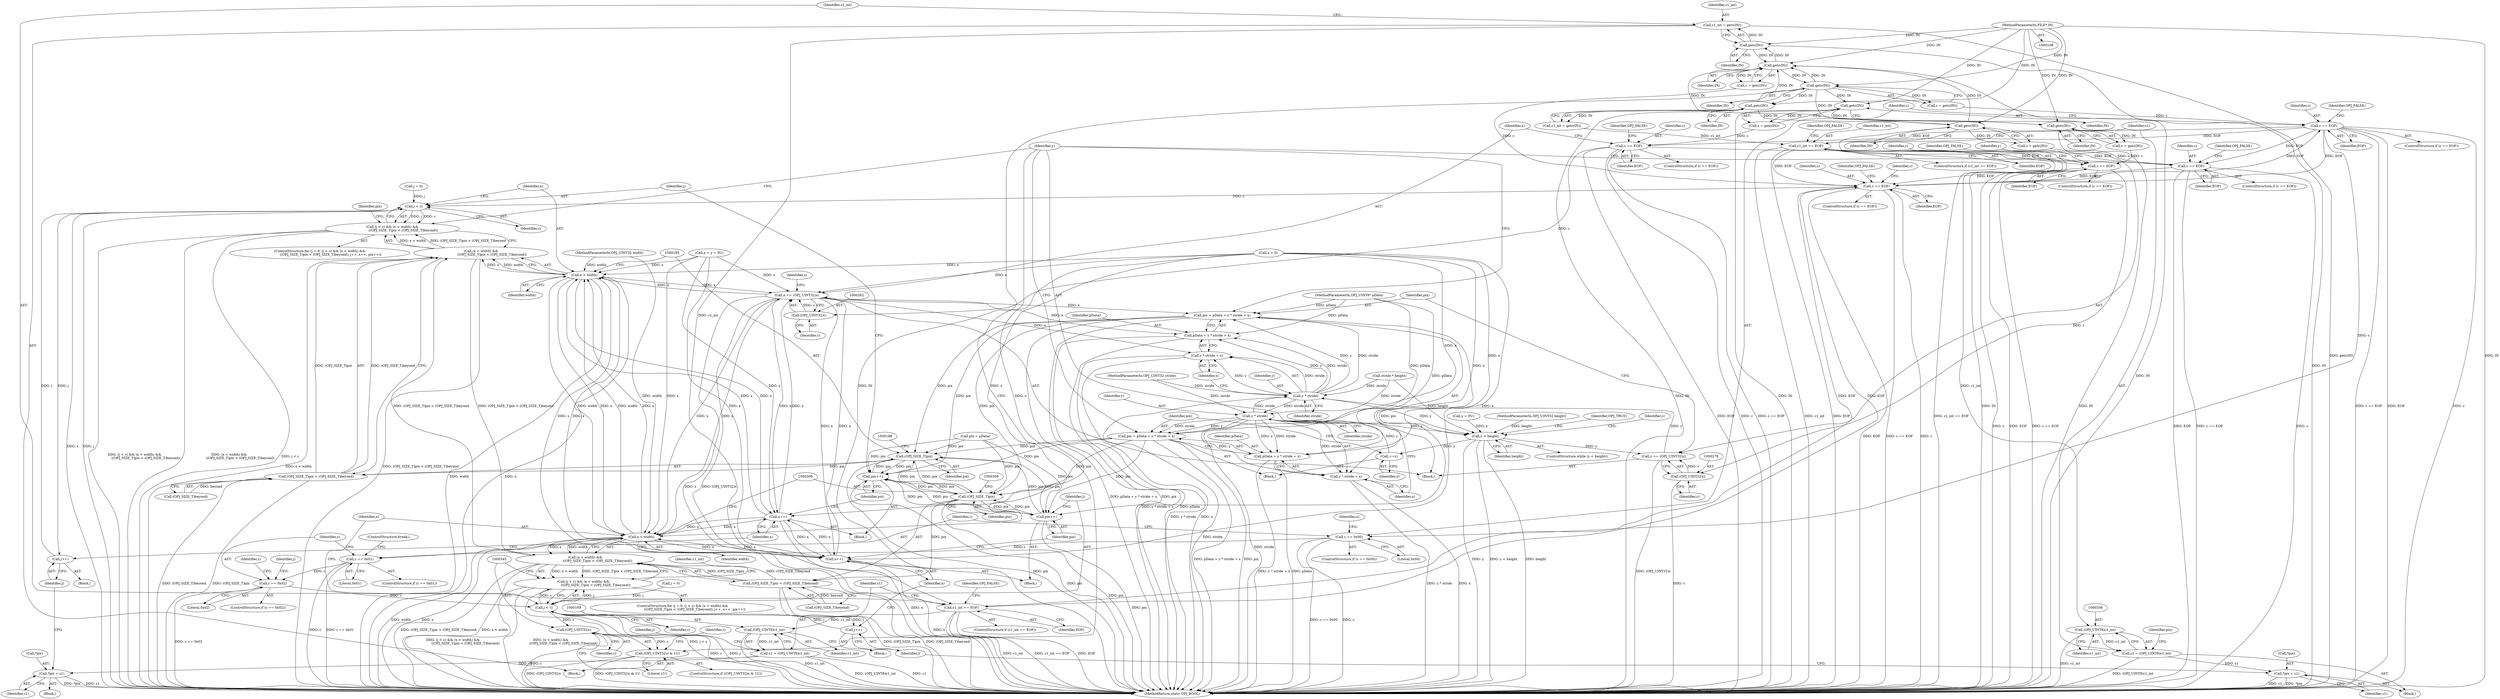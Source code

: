 digraph "0_openjpeg_8ee335227bbcaf1614124046aa25e53d67b11ec3@API" {
"1000155" [label="(Call,c1_int = getc(IN))"];
"1000157" [label="(Call,getc(IN))"];
"1000140" [label="(Call,getc(IN))"];
"1000207" [label="(Call,getc(IN))"];
"1000107" [label="(MethodParameterIn,FILE* IN)"];
"1000324" [label="(Call,getc(IN))"];
"1000351" [label="(Call,getc(IN))"];
"1000266" [label="(Call,getc(IN))"];
"1000250" [label="(Call,getc(IN))"];
"1000160" [label="(Call,c1_int == EOF)"];
"1000143" [label="(Call,c == EOF)"];
"1000176" [label="(Call,j < c)"];
"1000175" [label="(Call,(j < c) && (x < width) &&\n                     ((OPJ_SIZE_T)pix < (OPJ_SIZE_T)beyond))"];
"1000191" [label="(Call,j++)"];
"1000210" [label="(Call,c == EOF)"];
"1000217" [label="(Call,c == 0x00)"];
"1000237" [label="(Call,c == 0x01)"];
"1000244" [label="(Call,c == 0x02)"];
"1000297" [label="(Call,j < c)"];
"1000296" [label="(Call,(j < c) && (x < width) &&\n                        ((OPJ_SIZE_T)pix < (OPJ_SIZE_T)beyond))"];
"1000312" [label="(Call,j++)"];
"1000344" [label="(Call,(OPJ_UINT32)c)"];
"1000343" [label="(Call,(OPJ_UINT32)c & 1U)"];
"1000253" [label="(Call,c == EOF)"];
"1000261" [label="(Call,(OPJ_UINT32)c)"];
"1000259" [label="(Call,x += (OPJ_UINT32)c)"];
"1000180" [label="(Call,x < width)"];
"1000179" [label="(Call,(x < width) &&\n                     ((OPJ_SIZE_T)pix < (OPJ_SIZE_T)beyond))"];
"1000300" [label="(Call,(x < width) &&\n                        ((OPJ_SIZE_T)pix < (OPJ_SIZE_T)beyond))"];
"1000194" [label="(Call,x++)"];
"1000301" [label="(Call,x < width)"];
"1000315" [label="(Call,x++)"];
"1000280" [label="(Call,pix = pData + y * stride + x)"];
"1000184" [label="(Call,(OPJ_SIZE_T)pix)"];
"1000183" [label="(Call,(OPJ_SIZE_T)pix < (OPJ_SIZE_T)beyond)"];
"1000196" [label="(Call,pix++)"];
"1000305" [label="(Call,(OPJ_SIZE_T)pix)"];
"1000304" [label="(Call,(OPJ_SIZE_T)pix < (OPJ_SIZE_T)beyond)"];
"1000317" [label="(Call,pix++)"];
"1000282" [label="(Call,pData + y * stride + x)"];
"1000284" [label="(Call,y * stride + x)"];
"1000269" [label="(Call,c == EOF)"];
"1000277" [label="(Call,(OPJ_UINT32)c)"];
"1000275" [label="(Call,y += (OPJ_UINT32)c)"];
"1000285" [label="(Call,y * stride)"];
"1000133" [label="(Call,y < height)"];
"1000224" [label="(Call,++y)"];
"1000231" [label="(Call,y * stride)"];
"1000226" [label="(Call,pix = pData + y * stride + x)"];
"1000228" [label="(Call,pData + y * stride + x)"];
"1000230" [label="(Call,y * stride + x)"];
"1000327" [label="(Call,c1_int == EOF)"];
"1000335" [label="(Call,(OPJ_UINT8)c1_int)"];
"1000333" [label="(Call,c1 = (OPJ_UINT8)c1_int)"];
"1000338" [label="(Call,*pix = c1)"];
"1000354" [label="(Call,c == EOF)"];
"1000168" [label="(Call,(OPJ_UINT8)c1_int)"];
"1000166" [label="(Call,c1 = (OPJ_UINT8)c1_int)"];
"1000199" [label="(Call,*pix = c1)"];
"1000157" [label="(Call,getc(IN))"];
"1000325" [label="(Identifier,IN)"];
"1000298" [label="(Identifier,j)"];
"1000362" [label="(MethodReturn,static OPJ_BOOL)"];
"1000221" [label="(Call,x = 0)"];
"1000148" [label="(Identifier,OPJ_FALSE)"];
"1000179" [label="(Call,(x < width) &&\n                     ((OPJ_SIZE_T)pix < (OPJ_SIZE_T)beyond))"];
"1000227" [label="(Identifier,pix)"];
"1000239" [label="(Literal,0x01)"];
"1000303" [label="(Identifier,width)"];
"1000317" [label="(Call,pix++)"];
"1000133" [label="(Call,y < height)"];
"1000193" [label="(Block,)"];
"1000165" [label="(Identifier,OPJ_FALSE)"];
"1000340" [label="(Identifier,pix)"];
"1000230" [label="(Call,y * stride + x)"];
"1000322" [label="(Call,c1_int = getc(IN))"];
"1000275" [label="(Call,y += (OPJ_UINT32)c)"];
"1000209" [label="(ControlStructure,if (c == EOF))"];
"1000124" [label="(Call,pix = pData)"];
"1000247" [label="(Block,)"];
"1000341" [label="(Identifier,c1)"];
"1000339" [label="(Call,*pix)"];
"1000343" [label="(Call,(OPJ_UINT32)c & 1U)"];
"1000194" [label="(Call,x++)"];
"1000208" [label="(Identifier,IN)"];
"1000150" [label="(Identifier,c)"];
"1000277" [label="(Call,(OPJ_UINT32)c)"];
"1000173" [label="(Identifier,j)"];
"1000108" [label="(MethodParameterIn,OPJ_UINT8* pData)"];
"1000182" [label="(Identifier,width)"];
"1000139" [label="(Identifier,c)"];
"1000255" [label="(Identifier,EOF)"];
"1000190" [label="(Block,)"];
"1000218" [label="(Identifier,c)"];
"1000129" [label="(Call,y = 0U)"];
"1000162" [label="(Identifier,EOF)"];
"1000138" [label="(Call,c = getc(IN))"];
"1000294" [label="(Identifier,j)"];
"1000284" [label="(Call,y * stride + x)"];
"1000232" [label="(Identifier,y)"];
"1000160" [label="(Call,c1_int == EOF)"];
"1000263" [label="(Identifier,c)"];
"1000167" [label="(Identifier,c1)"];
"1000217" [label="(Call,c == 0x00)"];
"1000346" [label="(Identifier,c)"];
"1000338" [label="(Call,*pix = c1)"];
"1000260" [label="(Identifier,x)"];
"1000315" [label="(Call,x++)"];
"1000285" [label="(Call,y * stride)"];
"1000245" [label="(Identifier,c)"];
"1000161" [label="(Identifier,c1_int)"];
"1000215" [label="(Identifier,OPJ_FALSE)"];
"1000127" [label="(Call,x = y = 0U)"];
"1000196" [label="(Call,pix++)"];
"1000181" [label="(Identifier,x)"];
"1000111" [label="(MethodParameterIn,OPJ_UINT32 height)"];
"1000212" [label="(Identifier,EOF)"];
"1000191" [label="(Call,j++)"];
"1000296" [label="(Call,(j < c) && (x < width) &&\n                        ((OPJ_SIZE_T)pix < (OPJ_SIZE_T)beyond))"];
"1000261" [label="(Call,(OPJ_UINT32)c)"];
"1000281" [label="(Identifier,pix)"];
"1000307" [label="(Identifier,pix)"];
"1000225" [label="(Identifier,y)"];
"1000195" [label="(Identifier,x)"];
"1000318" [label="(Identifier,pix)"];
"1000282" [label="(Call,pData + y * stride + x)"];
"1000237" [label="(Call,c == 0x01)"];
"1000156" [label="(Identifier,c1_int)"];
"1000354" [label="(Call,c == EOF)"];
"1000359" [label="(Identifier,OPJ_FALSE)"];
"1000334" [label="(Identifier,c1)"];
"1000170" [label="(Identifier,c1_int)"];
"1000192" [label="(Identifier,j)"];
"1000251" [label="(Identifier,IN)"];
"1000205" [label="(Call,c = getc(IN))"];
"1000140" [label="(Call,getc(IN))"];
"1000264" [label="(Call,c = getc(IN))"];
"1000158" [label="(Identifier,IN)"];
"1000236" [label="(ControlStructure,if (c == 0x01))"];
"1000141" [label="(Identifier,IN)"];
"1000349" [label="(Call,c = getc(IN))"];
"1000202" [label="(Identifier,c1)"];
"1000171" [label="(ControlStructure,for (j = 0; (j < c) && (x < width) &&\n                     ((OPJ_SIZE_T)pix < (OPJ_SIZE_T)beyond); j++, x++, pix++))"];
"1000351" [label="(Call,getc(IN))"];
"1000155" [label="(Call,c1_int = getc(IN))"];
"1000249" [label="(Identifier,c)"];
"1000210" [label="(Call,c == EOF)"];
"1000109" [label="(MethodParameterIn,OPJ_UINT32 stride)"];
"1000288" [label="(Identifier,x)"];
"1000258" [label="(Identifier,OPJ_FALSE)"];
"1000180" [label="(Call,x < width)"];
"1000344" [label="(Call,(OPJ_UINT32)c)"];
"1000270" [label="(Identifier,c)"];
"1000201" [label="(Identifier,pix)"];
"1000134" [label="(Identifier,y)"];
"1000347" [label="(Literal,1U)"];
"1000143" [label="(Call,c == EOF)"];
"1000151" [label="(Block,)"];
"1000268" [label="(ControlStructure,if (c == EOF))"];
"1000228" [label="(Call,pData + y * stride + x)"];
"1000219" [label="(Literal,0x00)"];
"1000312" [label="(Call,j++)"];
"1000283" [label="(Identifier,pData)"];
"1000229" [label="(Identifier,pData)"];
"1000332" [label="(Identifier,OPJ_FALSE)"];
"1000316" [label="(Identifier,x)"];
"1000252" [label="(ControlStructure,if (c == EOF))"];
"1000243" [label="(ControlStructure,if (c == 0x02))"];
"1000246" [label="(Literal,0x02)"];
"1000311" [label="(Block,)"];
"1000314" [label="(Block,)"];
"1000326" [label="(ControlStructure,if (c1_int == EOF))"];
"1000248" [label="(Call,c = getc(IN))"];
"1000297" [label="(Call,j < c)"];
"1000142" [label="(ControlStructure,if (c == EOF))"];
"1000305" [label="(Call,(OPJ_SIZE_T)pix)"];
"1000198" [label="(Block,)"];
"1000231" [label="(Call,y * stride)"];
"1000361" [label="(Identifier,OPJ_TRUE)"];
"1000159" [label="(ControlStructure,if (c1_int == EOF))"];
"1000327" [label="(Call,c1_int == EOF)"];
"1000301" [label="(Call,x < width)"];
"1000110" [label="(MethodParameterIn,OPJ_UINT32 width)"];
"1000302" [label="(Identifier,x)"];
"1000259" [label="(Call,x += (OPJ_UINT32)c)"];
"1000238" [label="(Identifier,c)"];
"1000328" [label="(Identifier,c1_int)"];
"1000342" [label="(ControlStructure,if ((OPJ_UINT32)c & 1U))"];
"1000337" [label="(Identifier,c1_int)"];
"1000121" [label="(Call,stride * height)"];
"1000353" [label="(ControlStructure,if (c == EOF))"];
"1000280" [label="(Call,pix = pData + y * stride + x)"];
"1000352" [label="(Identifier,IN)"];
"1000183" [label="(Call,(OPJ_SIZE_T)pix < (OPJ_SIZE_T)beyond)"];
"1000267" [label="(Identifier,IN)"];
"1000299" [label="(Identifier,c)"];
"1000300" [label="(Call,(x < width) &&\n                        ((OPJ_SIZE_T)pix < (OPJ_SIZE_T)beyond))"];
"1000350" [label="(Identifier,c)"];
"1000323" [label="(Identifier,c1_int)"];
"1000211" [label="(Identifier,c)"];
"1000233" [label="(Identifier,stride)"];
"1000241" [label="(ControlStructure,break;)"];
"1000271" [label="(Identifier,EOF)"];
"1000266" [label="(Call,getc(IN))"];
"1000186" [label="(Identifier,pix)"];
"1000292" [label="(ControlStructure,for (j = 0; (j < c) && (x < width) &&\n                        ((OPJ_SIZE_T)pix < (OPJ_SIZE_T)beyond); j++, x++, pix++))"];
"1000286" [label="(Identifier,y)"];
"1000184" [label="(Call,(OPJ_SIZE_T)pix)"];
"1000166" [label="(Call,c1 = (OPJ_UINT8)c1_int)"];
"1000333" [label="(Call,c1 = (OPJ_UINT8)c1_int)"];
"1000329" [label="(Identifier,EOF)"];
"1000172" [label="(Call,j = 0)"];
"1000279" [label="(Identifier,c)"];
"1000224" [label="(Call,++y)"];
"1000226" [label="(Call,pix = pData + y * stride + x)"];
"1000355" [label="(Identifier,c)"];
"1000274" [label="(Identifier,OPJ_FALSE)"];
"1000304" [label="(Call,(OPJ_SIZE_T)pix < (OPJ_SIZE_T)beyond)"];
"1000216" [label="(ControlStructure,if (c == 0x00))"];
"1000107" [label="(MethodParameterIn,FILE* IN)"];
"1000145" [label="(Identifier,EOF)"];
"1000178" [label="(Identifier,c)"];
"1000132" [label="(ControlStructure,while (y < height))"];
"1000199" [label="(Call,*pix = c1)"];
"1000144" [label="(Identifier,c)"];
"1000177" [label="(Identifier,j)"];
"1000356" [label="(Identifier,EOF)"];
"1000234" [label="(Identifier,x)"];
"1000187" [label="(Call,(OPJ_SIZE_T)beyond)"];
"1000276" [label="(Identifier,y)"];
"1000220" [label="(Block,)"];
"1000313" [label="(Identifier,j)"];
"1000287" [label="(Identifier,stride)"];
"1000200" [label="(Call,*pix)"];
"1000207" [label="(Call,getc(IN))"];
"1000293" [label="(Call,j = 0)"];
"1000175" [label="(Call,(j < c) && (x < width) &&\n                     ((OPJ_SIZE_T)pix < (OPJ_SIZE_T)beyond))"];
"1000176" [label="(Call,j < c)"];
"1000244" [label="(Call,c == 0x02)"];
"1000253" [label="(Call,c == EOF)"];
"1000197" [label="(Identifier,pix)"];
"1000222" [label="(Identifier,x)"];
"1000135" [label="(Identifier,height)"];
"1000168" [label="(Call,(OPJ_UINT8)c1_int)"];
"1000250" [label="(Call,getc(IN))"];
"1000269" [label="(Call,c == EOF)"];
"1000319" [label="(Block,)"];
"1000254" [label="(Identifier,c)"];
"1000265" [label="(Identifier,c)"];
"1000324" [label="(Call,getc(IN))"];
"1000308" [label="(Call,(OPJ_SIZE_T)beyond)"];
"1000335" [label="(Call,(OPJ_UINT8)c1_int)"];
"1000155" -> "1000151"  [label="AST: "];
"1000155" -> "1000157"  [label="CFG: "];
"1000156" -> "1000155"  [label="AST: "];
"1000157" -> "1000155"  [label="AST: "];
"1000161" -> "1000155"  [label="CFG: "];
"1000155" -> "1000362"  [label="DDG: getc(IN)"];
"1000157" -> "1000155"  [label="DDG: IN"];
"1000155" -> "1000160"  [label="DDG: c1_int"];
"1000157" -> "1000158"  [label="CFG: "];
"1000158" -> "1000157"  [label="AST: "];
"1000157" -> "1000362"  [label="DDG: IN"];
"1000157" -> "1000140"  [label="DDG: IN"];
"1000140" -> "1000157"  [label="DDG: IN"];
"1000107" -> "1000157"  [label="DDG: IN"];
"1000140" -> "1000138"  [label="AST: "];
"1000140" -> "1000141"  [label="CFG: "];
"1000141" -> "1000140"  [label="AST: "];
"1000138" -> "1000140"  [label="CFG: "];
"1000140" -> "1000362"  [label="DDG: IN"];
"1000140" -> "1000138"  [label="DDG: IN"];
"1000207" -> "1000140"  [label="DDG: IN"];
"1000324" -> "1000140"  [label="DDG: IN"];
"1000351" -> "1000140"  [label="DDG: IN"];
"1000266" -> "1000140"  [label="DDG: IN"];
"1000107" -> "1000140"  [label="DDG: IN"];
"1000140" -> "1000207"  [label="DDG: IN"];
"1000207" -> "1000205"  [label="AST: "];
"1000207" -> "1000208"  [label="CFG: "];
"1000208" -> "1000207"  [label="AST: "];
"1000205" -> "1000207"  [label="CFG: "];
"1000207" -> "1000362"  [label="DDG: IN"];
"1000207" -> "1000205"  [label="DDG: IN"];
"1000107" -> "1000207"  [label="DDG: IN"];
"1000207" -> "1000250"  [label="DDG: IN"];
"1000207" -> "1000324"  [label="DDG: IN"];
"1000207" -> "1000351"  [label="DDG: IN"];
"1000107" -> "1000106"  [label="AST: "];
"1000107" -> "1000362"  [label="DDG: IN"];
"1000107" -> "1000250"  [label="DDG: IN"];
"1000107" -> "1000266"  [label="DDG: IN"];
"1000107" -> "1000324"  [label="DDG: IN"];
"1000107" -> "1000351"  [label="DDG: IN"];
"1000324" -> "1000322"  [label="AST: "];
"1000324" -> "1000325"  [label="CFG: "];
"1000325" -> "1000324"  [label="AST: "];
"1000322" -> "1000324"  [label="CFG: "];
"1000324" -> "1000362"  [label="DDG: IN"];
"1000324" -> "1000322"  [label="DDG: IN"];
"1000324" -> "1000351"  [label="DDG: IN"];
"1000351" -> "1000349"  [label="AST: "];
"1000351" -> "1000352"  [label="CFG: "];
"1000352" -> "1000351"  [label="AST: "];
"1000349" -> "1000351"  [label="CFG: "];
"1000351" -> "1000362"  [label="DDG: IN"];
"1000351" -> "1000349"  [label="DDG: IN"];
"1000266" -> "1000264"  [label="AST: "];
"1000266" -> "1000267"  [label="CFG: "];
"1000267" -> "1000266"  [label="AST: "];
"1000264" -> "1000266"  [label="CFG: "];
"1000266" -> "1000362"  [label="DDG: IN"];
"1000266" -> "1000264"  [label="DDG: IN"];
"1000250" -> "1000266"  [label="DDG: IN"];
"1000250" -> "1000248"  [label="AST: "];
"1000250" -> "1000251"  [label="CFG: "];
"1000251" -> "1000250"  [label="AST: "];
"1000248" -> "1000250"  [label="CFG: "];
"1000250" -> "1000362"  [label="DDG: IN"];
"1000250" -> "1000248"  [label="DDG: IN"];
"1000160" -> "1000159"  [label="AST: "];
"1000160" -> "1000162"  [label="CFG: "];
"1000161" -> "1000160"  [label="AST: "];
"1000162" -> "1000160"  [label="AST: "];
"1000165" -> "1000160"  [label="CFG: "];
"1000167" -> "1000160"  [label="CFG: "];
"1000160" -> "1000362"  [label="DDG: c1_int == EOF"];
"1000160" -> "1000362"  [label="DDG: EOF"];
"1000160" -> "1000362"  [label="DDG: c1_int"];
"1000160" -> "1000143"  [label="DDG: EOF"];
"1000143" -> "1000160"  [label="DDG: EOF"];
"1000160" -> "1000168"  [label="DDG: c1_int"];
"1000143" -> "1000142"  [label="AST: "];
"1000143" -> "1000145"  [label="CFG: "];
"1000144" -> "1000143"  [label="AST: "];
"1000145" -> "1000143"  [label="AST: "];
"1000148" -> "1000143"  [label="CFG: "];
"1000150" -> "1000143"  [label="CFG: "];
"1000143" -> "1000362"  [label="DDG: c"];
"1000143" -> "1000362"  [label="DDG: EOF"];
"1000143" -> "1000362"  [label="DDG: c == EOF"];
"1000138" -> "1000143"  [label="DDG: c"];
"1000354" -> "1000143"  [label="DDG: EOF"];
"1000327" -> "1000143"  [label="DDG: EOF"];
"1000210" -> "1000143"  [label="DDG: EOF"];
"1000269" -> "1000143"  [label="DDG: EOF"];
"1000143" -> "1000176"  [label="DDG: c"];
"1000143" -> "1000210"  [label="DDG: EOF"];
"1000176" -> "1000175"  [label="AST: "];
"1000176" -> "1000178"  [label="CFG: "];
"1000177" -> "1000176"  [label="AST: "];
"1000178" -> "1000176"  [label="AST: "];
"1000181" -> "1000176"  [label="CFG: "];
"1000175" -> "1000176"  [label="CFG: "];
"1000176" -> "1000362"  [label="DDG: c"];
"1000176" -> "1000362"  [label="DDG: j"];
"1000176" -> "1000175"  [label="DDG: j"];
"1000176" -> "1000175"  [label="DDG: c"];
"1000172" -> "1000176"  [label="DDG: j"];
"1000191" -> "1000176"  [label="DDG: j"];
"1000176" -> "1000191"  [label="DDG: j"];
"1000175" -> "1000171"  [label="AST: "];
"1000175" -> "1000179"  [label="CFG: "];
"1000179" -> "1000175"  [label="AST: "];
"1000134" -> "1000175"  [label="CFG: "];
"1000201" -> "1000175"  [label="CFG: "];
"1000175" -> "1000362"  [label="DDG: (x < width) &&\n                     ((OPJ_SIZE_T)pix < (OPJ_SIZE_T)beyond)"];
"1000175" -> "1000362"  [label="DDG: j < c"];
"1000175" -> "1000362"  [label="DDG: (j < c) && (x < width) &&\n                     ((OPJ_SIZE_T)pix < (OPJ_SIZE_T)beyond)"];
"1000179" -> "1000175"  [label="DDG: x < width"];
"1000179" -> "1000175"  [label="DDG: (OPJ_SIZE_T)pix < (OPJ_SIZE_T)beyond"];
"1000191" -> "1000190"  [label="AST: "];
"1000191" -> "1000192"  [label="CFG: "];
"1000192" -> "1000191"  [label="AST: "];
"1000195" -> "1000191"  [label="CFG: "];
"1000210" -> "1000209"  [label="AST: "];
"1000210" -> "1000212"  [label="CFG: "];
"1000211" -> "1000210"  [label="AST: "];
"1000212" -> "1000210"  [label="AST: "];
"1000215" -> "1000210"  [label="CFG: "];
"1000218" -> "1000210"  [label="CFG: "];
"1000210" -> "1000362"  [label="DDG: c == EOF"];
"1000210" -> "1000362"  [label="DDG: EOF"];
"1000210" -> "1000362"  [label="DDG: c"];
"1000205" -> "1000210"  [label="DDG: c"];
"1000210" -> "1000217"  [label="DDG: c"];
"1000210" -> "1000253"  [label="DDG: EOF"];
"1000210" -> "1000327"  [label="DDG: EOF"];
"1000210" -> "1000354"  [label="DDG: EOF"];
"1000217" -> "1000216"  [label="AST: "];
"1000217" -> "1000219"  [label="CFG: "];
"1000218" -> "1000217"  [label="AST: "];
"1000219" -> "1000217"  [label="AST: "];
"1000222" -> "1000217"  [label="CFG: "];
"1000238" -> "1000217"  [label="CFG: "];
"1000217" -> "1000362"  [label="DDG: c == 0x00"];
"1000217" -> "1000362"  [label="DDG: c"];
"1000217" -> "1000237"  [label="DDG: c"];
"1000237" -> "1000236"  [label="AST: "];
"1000237" -> "1000239"  [label="CFG: "];
"1000238" -> "1000237"  [label="AST: "];
"1000239" -> "1000237"  [label="AST: "];
"1000241" -> "1000237"  [label="CFG: "];
"1000245" -> "1000237"  [label="CFG: "];
"1000237" -> "1000362"  [label="DDG: c == 0x01"];
"1000237" -> "1000362"  [label="DDG: c"];
"1000237" -> "1000244"  [label="DDG: c"];
"1000244" -> "1000243"  [label="AST: "];
"1000244" -> "1000246"  [label="CFG: "];
"1000245" -> "1000244"  [label="AST: "];
"1000246" -> "1000244"  [label="AST: "];
"1000249" -> "1000244"  [label="CFG: "];
"1000294" -> "1000244"  [label="CFG: "];
"1000244" -> "1000362"  [label="DDG: c == 0x02"];
"1000244" -> "1000297"  [label="DDG: c"];
"1000297" -> "1000296"  [label="AST: "];
"1000297" -> "1000299"  [label="CFG: "];
"1000298" -> "1000297"  [label="AST: "];
"1000299" -> "1000297"  [label="AST: "];
"1000302" -> "1000297"  [label="CFG: "];
"1000296" -> "1000297"  [label="CFG: "];
"1000297" -> "1000362"  [label="DDG: j"];
"1000297" -> "1000362"  [label="DDG: c"];
"1000297" -> "1000296"  [label="DDG: j"];
"1000297" -> "1000296"  [label="DDG: c"];
"1000293" -> "1000297"  [label="DDG: j"];
"1000312" -> "1000297"  [label="DDG: j"];
"1000297" -> "1000312"  [label="DDG: j"];
"1000297" -> "1000344"  [label="DDG: c"];
"1000296" -> "1000292"  [label="AST: "];
"1000296" -> "1000300"  [label="CFG: "];
"1000300" -> "1000296"  [label="AST: "];
"1000323" -> "1000296"  [label="CFG: "];
"1000345" -> "1000296"  [label="CFG: "];
"1000296" -> "1000362"  [label="DDG: (j < c) && (x < width) &&\n                        ((OPJ_SIZE_T)pix < (OPJ_SIZE_T)beyond)"];
"1000296" -> "1000362"  [label="DDG: (x < width) &&\n                        ((OPJ_SIZE_T)pix < (OPJ_SIZE_T)beyond)"];
"1000296" -> "1000362"  [label="DDG: j < c"];
"1000300" -> "1000296"  [label="DDG: x < width"];
"1000300" -> "1000296"  [label="DDG: (OPJ_SIZE_T)pix < (OPJ_SIZE_T)beyond"];
"1000312" -> "1000311"  [label="AST: "];
"1000312" -> "1000313"  [label="CFG: "];
"1000313" -> "1000312"  [label="AST: "];
"1000316" -> "1000312"  [label="CFG: "];
"1000344" -> "1000343"  [label="AST: "];
"1000344" -> "1000346"  [label="CFG: "];
"1000345" -> "1000344"  [label="AST: "];
"1000346" -> "1000344"  [label="AST: "];
"1000347" -> "1000344"  [label="CFG: "];
"1000344" -> "1000362"  [label="DDG: c"];
"1000344" -> "1000343"  [label="DDG: c"];
"1000343" -> "1000342"  [label="AST: "];
"1000343" -> "1000347"  [label="CFG: "];
"1000347" -> "1000343"  [label="AST: "];
"1000134" -> "1000343"  [label="CFG: "];
"1000350" -> "1000343"  [label="CFG: "];
"1000343" -> "1000362"  [label="DDG: (OPJ_UINT32)c"];
"1000343" -> "1000362"  [label="DDG: (OPJ_UINT32)c & 1U"];
"1000253" -> "1000252"  [label="AST: "];
"1000253" -> "1000255"  [label="CFG: "];
"1000254" -> "1000253"  [label="AST: "];
"1000255" -> "1000253"  [label="AST: "];
"1000258" -> "1000253"  [label="CFG: "];
"1000260" -> "1000253"  [label="CFG: "];
"1000253" -> "1000362"  [label="DDG: c == EOF"];
"1000253" -> "1000362"  [label="DDG: EOF"];
"1000253" -> "1000362"  [label="DDG: c"];
"1000248" -> "1000253"  [label="DDG: c"];
"1000253" -> "1000261"  [label="DDG: c"];
"1000253" -> "1000269"  [label="DDG: EOF"];
"1000261" -> "1000259"  [label="AST: "];
"1000261" -> "1000263"  [label="CFG: "];
"1000262" -> "1000261"  [label="AST: "];
"1000263" -> "1000261"  [label="AST: "];
"1000259" -> "1000261"  [label="CFG: "];
"1000261" -> "1000259"  [label="DDG: c"];
"1000259" -> "1000247"  [label="AST: "];
"1000260" -> "1000259"  [label="AST: "];
"1000265" -> "1000259"  [label="CFG: "];
"1000259" -> "1000362"  [label="DDG: x"];
"1000259" -> "1000362"  [label="DDG: (OPJ_UINT32)c"];
"1000259" -> "1000180"  [label="DDG: x"];
"1000259" -> "1000194"  [label="DDG: x"];
"1000315" -> "1000259"  [label="DDG: x"];
"1000194" -> "1000259"  [label="DDG: x"];
"1000180" -> "1000259"  [label="DDG: x"];
"1000301" -> "1000259"  [label="DDG: x"];
"1000127" -> "1000259"  [label="DDG: x"];
"1000221" -> "1000259"  [label="DDG: x"];
"1000259" -> "1000280"  [label="DDG: x"];
"1000259" -> "1000282"  [label="DDG: x"];
"1000259" -> "1000284"  [label="DDG: x"];
"1000259" -> "1000301"  [label="DDG: x"];
"1000259" -> "1000315"  [label="DDG: x"];
"1000180" -> "1000179"  [label="AST: "];
"1000180" -> "1000182"  [label="CFG: "];
"1000181" -> "1000180"  [label="AST: "];
"1000182" -> "1000180"  [label="AST: "];
"1000185" -> "1000180"  [label="CFG: "];
"1000179" -> "1000180"  [label="CFG: "];
"1000180" -> "1000362"  [label="DDG: width"];
"1000180" -> "1000362"  [label="DDG: x"];
"1000180" -> "1000179"  [label="DDG: x"];
"1000180" -> "1000179"  [label="DDG: width"];
"1000315" -> "1000180"  [label="DDG: x"];
"1000194" -> "1000180"  [label="DDG: x"];
"1000301" -> "1000180"  [label="DDG: x"];
"1000301" -> "1000180"  [label="DDG: width"];
"1000127" -> "1000180"  [label="DDG: x"];
"1000221" -> "1000180"  [label="DDG: x"];
"1000110" -> "1000180"  [label="DDG: width"];
"1000180" -> "1000194"  [label="DDG: x"];
"1000180" -> "1000301"  [label="DDG: x"];
"1000180" -> "1000301"  [label="DDG: width"];
"1000180" -> "1000315"  [label="DDG: x"];
"1000179" -> "1000183"  [label="CFG: "];
"1000183" -> "1000179"  [label="AST: "];
"1000179" -> "1000362"  [label="DDG: x < width"];
"1000179" -> "1000362"  [label="DDG: (OPJ_SIZE_T)pix < (OPJ_SIZE_T)beyond"];
"1000183" -> "1000179"  [label="DDG: (OPJ_SIZE_T)pix"];
"1000183" -> "1000179"  [label="DDG: (OPJ_SIZE_T)beyond"];
"1000300" -> "1000179"  [label="DDG: (OPJ_SIZE_T)pix < (OPJ_SIZE_T)beyond"];
"1000179" -> "1000300"  [label="DDG: (OPJ_SIZE_T)pix < (OPJ_SIZE_T)beyond"];
"1000300" -> "1000301"  [label="CFG: "];
"1000300" -> "1000304"  [label="CFG: "];
"1000301" -> "1000300"  [label="AST: "];
"1000304" -> "1000300"  [label="AST: "];
"1000300" -> "1000362"  [label="DDG: (OPJ_SIZE_T)pix < (OPJ_SIZE_T)beyond"];
"1000300" -> "1000362"  [label="DDG: x < width"];
"1000301" -> "1000300"  [label="DDG: x"];
"1000301" -> "1000300"  [label="DDG: width"];
"1000304" -> "1000300"  [label="DDG: (OPJ_SIZE_T)pix"];
"1000304" -> "1000300"  [label="DDG: (OPJ_SIZE_T)beyond"];
"1000194" -> "1000193"  [label="AST: "];
"1000194" -> "1000195"  [label="CFG: "];
"1000195" -> "1000194"  [label="AST: "];
"1000197" -> "1000194"  [label="CFG: "];
"1000194" -> "1000362"  [label="DDG: x"];
"1000315" -> "1000194"  [label="DDG: x"];
"1000301" -> "1000194"  [label="DDG: x"];
"1000127" -> "1000194"  [label="DDG: x"];
"1000221" -> "1000194"  [label="DDG: x"];
"1000194" -> "1000301"  [label="DDG: x"];
"1000194" -> "1000315"  [label="DDG: x"];
"1000301" -> "1000303"  [label="CFG: "];
"1000302" -> "1000301"  [label="AST: "];
"1000303" -> "1000301"  [label="AST: "];
"1000306" -> "1000301"  [label="CFG: "];
"1000301" -> "1000362"  [label="DDG: width"];
"1000301" -> "1000362"  [label="DDG: x"];
"1000315" -> "1000301"  [label="DDG: x"];
"1000127" -> "1000301"  [label="DDG: x"];
"1000221" -> "1000301"  [label="DDG: x"];
"1000110" -> "1000301"  [label="DDG: width"];
"1000301" -> "1000315"  [label="DDG: x"];
"1000315" -> "1000314"  [label="AST: "];
"1000315" -> "1000316"  [label="CFG: "];
"1000316" -> "1000315"  [label="AST: "];
"1000318" -> "1000315"  [label="CFG: "];
"1000315" -> "1000362"  [label="DDG: x"];
"1000127" -> "1000315"  [label="DDG: x"];
"1000221" -> "1000315"  [label="DDG: x"];
"1000280" -> "1000247"  [label="AST: "];
"1000280" -> "1000282"  [label="CFG: "];
"1000281" -> "1000280"  [label="AST: "];
"1000282" -> "1000280"  [label="AST: "];
"1000134" -> "1000280"  [label="CFG: "];
"1000280" -> "1000362"  [label="DDG: pData + y * stride + x"];
"1000280" -> "1000362"  [label="DDG: pix"];
"1000280" -> "1000184"  [label="DDG: pix"];
"1000280" -> "1000196"  [label="DDG: pix"];
"1000108" -> "1000280"  [label="DDG: pData"];
"1000285" -> "1000280"  [label="DDG: y"];
"1000285" -> "1000280"  [label="DDG: stride"];
"1000280" -> "1000305"  [label="DDG: pix"];
"1000280" -> "1000317"  [label="DDG: pix"];
"1000184" -> "1000183"  [label="AST: "];
"1000184" -> "1000186"  [label="CFG: "];
"1000185" -> "1000184"  [label="AST: "];
"1000186" -> "1000184"  [label="AST: "];
"1000188" -> "1000184"  [label="CFG: "];
"1000184" -> "1000362"  [label="DDG: pix"];
"1000184" -> "1000183"  [label="DDG: pix"];
"1000317" -> "1000184"  [label="DDG: pix"];
"1000305" -> "1000184"  [label="DDG: pix"];
"1000196" -> "1000184"  [label="DDG: pix"];
"1000124" -> "1000184"  [label="DDG: pix"];
"1000226" -> "1000184"  [label="DDG: pix"];
"1000184" -> "1000196"  [label="DDG: pix"];
"1000184" -> "1000305"  [label="DDG: pix"];
"1000184" -> "1000317"  [label="DDG: pix"];
"1000183" -> "1000187"  [label="CFG: "];
"1000187" -> "1000183"  [label="AST: "];
"1000183" -> "1000362"  [label="DDG: (OPJ_SIZE_T)beyond"];
"1000183" -> "1000362"  [label="DDG: (OPJ_SIZE_T)pix"];
"1000187" -> "1000183"  [label="DDG: beyond"];
"1000196" -> "1000193"  [label="AST: "];
"1000196" -> "1000197"  [label="CFG: "];
"1000197" -> "1000196"  [label="AST: "];
"1000177" -> "1000196"  [label="CFG: "];
"1000196" -> "1000362"  [label="DDG: pix"];
"1000317" -> "1000196"  [label="DDG: pix"];
"1000305" -> "1000196"  [label="DDG: pix"];
"1000124" -> "1000196"  [label="DDG: pix"];
"1000226" -> "1000196"  [label="DDG: pix"];
"1000196" -> "1000305"  [label="DDG: pix"];
"1000196" -> "1000317"  [label="DDG: pix"];
"1000305" -> "1000304"  [label="AST: "];
"1000305" -> "1000307"  [label="CFG: "];
"1000306" -> "1000305"  [label="AST: "];
"1000307" -> "1000305"  [label="AST: "];
"1000309" -> "1000305"  [label="CFG: "];
"1000305" -> "1000362"  [label="DDG: pix"];
"1000305" -> "1000304"  [label="DDG: pix"];
"1000317" -> "1000305"  [label="DDG: pix"];
"1000124" -> "1000305"  [label="DDG: pix"];
"1000226" -> "1000305"  [label="DDG: pix"];
"1000305" -> "1000317"  [label="DDG: pix"];
"1000304" -> "1000308"  [label="CFG: "];
"1000308" -> "1000304"  [label="AST: "];
"1000304" -> "1000362"  [label="DDG: (OPJ_SIZE_T)pix"];
"1000304" -> "1000362"  [label="DDG: (OPJ_SIZE_T)beyond"];
"1000308" -> "1000304"  [label="DDG: beyond"];
"1000317" -> "1000314"  [label="AST: "];
"1000317" -> "1000318"  [label="CFG: "];
"1000318" -> "1000317"  [label="AST: "];
"1000298" -> "1000317"  [label="CFG: "];
"1000317" -> "1000362"  [label="DDG: pix"];
"1000124" -> "1000317"  [label="DDG: pix"];
"1000226" -> "1000317"  [label="DDG: pix"];
"1000282" -> "1000284"  [label="CFG: "];
"1000283" -> "1000282"  [label="AST: "];
"1000284" -> "1000282"  [label="AST: "];
"1000282" -> "1000362"  [label="DDG: y * stride + x"];
"1000282" -> "1000362"  [label="DDG: pData"];
"1000108" -> "1000282"  [label="DDG: pData"];
"1000285" -> "1000282"  [label="DDG: y"];
"1000285" -> "1000282"  [label="DDG: stride"];
"1000284" -> "1000288"  [label="CFG: "];
"1000285" -> "1000284"  [label="AST: "];
"1000288" -> "1000284"  [label="AST: "];
"1000284" -> "1000362"  [label="DDG: y * stride"];
"1000284" -> "1000362"  [label="DDG: x"];
"1000285" -> "1000284"  [label="DDG: y"];
"1000285" -> "1000284"  [label="DDG: stride"];
"1000269" -> "1000268"  [label="AST: "];
"1000269" -> "1000271"  [label="CFG: "];
"1000270" -> "1000269"  [label="AST: "];
"1000271" -> "1000269"  [label="AST: "];
"1000274" -> "1000269"  [label="CFG: "];
"1000276" -> "1000269"  [label="CFG: "];
"1000269" -> "1000362"  [label="DDG: c == EOF"];
"1000269" -> "1000362"  [label="DDG: c"];
"1000269" -> "1000362"  [label="DDG: EOF"];
"1000264" -> "1000269"  [label="DDG: c"];
"1000269" -> "1000277"  [label="DDG: c"];
"1000277" -> "1000275"  [label="AST: "];
"1000277" -> "1000279"  [label="CFG: "];
"1000278" -> "1000277"  [label="AST: "];
"1000279" -> "1000277"  [label="AST: "];
"1000275" -> "1000277"  [label="CFG: "];
"1000277" -> "1000362"  [label="DDG: c"];
"1000277" -> "1000275"  [label="DDG: c"];
"1000275" -> "1000247"  [label="AST: "];
"1000276" -> "1000275"  [label="AST: "];
"1000281" -> "1000275"  [label="CFG: "];
"1000275" -> "1000362"  [label="DDG: (OPJ_UINT32)c"];
"1000133" -> "1000275"  [label="DDG: y"];
"1000275" -> "1000285"  [label="DDG: y"];
"1000285" -> "1000287"  [label="CFG: "];
"1000286" -> "1000285"  [label="AST: "];
"1000287" -> "1000285"  [label="AST: "];
"1000288" -> "1000285"  [label="CFG: "];
"1000285" -> "1000362"  [label="DDG: stride"];
"1000285" -> "1000133"  [label="DDG: y"];
"1000285" -> "1000231"  [label="DDG: stride"];
"1000231" -> "1000285"  [label="DDG: stride"];
"1000121" -> "1000285"  [label="DDG: stride"];
"1000109" -> "1000285"  [label="DDG: stride"];
"1000133" -> "1000132"  [label="AST: "];
"1000133" -> "1000135"  [label="CFG: "];
"1000134" -> "1000133"  [label="AST: "];
"1000135" -> "1000133"  [label="AST: "];
"1000139" -> "1000133"  [label="CFG: "];
"1000361" -> "1000133"  [label="CFG: "];
"1000133" -> "1000362"  [label="DDG: y"];
"1000133" -> "1000362"  [label="DDG: y < height"];
"1000133" -> "1000362"  [label="DDG: height"];
"1000231" -> "1000133"  [label="DDG: y"];
"1000129" -> "1000133"  [label="DDG: y"];
"1000121" -> "1000133"  [label="DDG: height"];
"1000111" -> "1000133"  [label="DDG: height"];
"1000133" -> "1000224"  [label="DDG: y"];
"1000224" -> "1000220"  [label="AST: "];
"1000224" -> "1000225"  [label="CFG: "];
"1000225" -> "1000224"  [label="AST: "];
"1000227" -> "1000224"  [label="CFG: "];
"1000224" -> "1000231"  [label="DDG: y"];
"1000231" -> "1000230"  [label="AST: "];
"1000231" -> "1000233"  [label="CFG: "];
"1000232" -> "1000231"  [label="AST: "];
"1000233" -> "1000231"  [label="AST: "];
"1000234" -> "1000231"  [label="CFG: "];
"1000231" -> "1000362"  [label="DDG: stride"];
"1000231" -> "1000226"  [label="DDG: y"];
"1000231" -> "1000226"  [label="DDG: stride"];
"1000231" -> "1000228"  [label="DDG: y"];
"1000231" -> "1000228"  [label="DDG: stride"];
"1000231" -> "1000230"  [label="DDG: y"];
"1000231" -> "1000230"  [label="DDG: stride"];
"1000121" -> "1000231"  [label="DDG: stride"];
"1000109" -> "1000231"  [label="DDG: stride"];
"1000226" -> "1000220"  [label="AST: "];
"1000226" -> "1000228"  [label="CFG: "];
"1000227" -> "1000226"  [label="AST: "];
"1000228" -> "1000226"  [label="AST: "];
"1000134" -> "1000226"  [label="CFG: "];
"1000226" -> "1000362"  [label="DDG: pix"];
"1000226" -> "1000362"  [label="DDG: pData + y * stride + x"];
"1000108" -> "1000226"  [label="DDG: pData"];
"1000221" -> "1000226"  [label="DDG: x"];
"1000228" -> "1000230"  [label="CFG: "];
"1000229" -> "1000228"  [label="AST: "];
"1000230" -> "1000228"  [label="AST: "];
"1000228" -> "1000362"  [label="DDG: pData"];
"1000228" -> "1000362"  [label="DDG: y * stride + x"];
"1000108" -> "1000228"  [label="DDG: pData"];
"1000221" -> "1000228"  [label="DDG: x"];
"1000230" -> "1000234"  [label="CFG: "];
"1000234" -> "1000230"  [label="AST: "];
"1000230" -> "1000362"  [label="DDG: y * stride"];
"1000230" -> "1000362"  [label="DDG: x"];
"1000221" -> "1000230"  [label="DDG: x"];
"1000327" -> "1000326"  [label="AST: "];
"1000327" -> "1000329"  [label="CFG: "];
"1000328" -> "1000327"  [label="AST: "];
"1000329" -> "1000327"  [label="AST: "];
"1000332" -> "1000327"  [label="CFG: "];
"1000334" -> "1000327"  [label="CFG: "];
"1000327" -> "1000362"  [label="DDG: c1_int"];
"1000327" -> "1000362"  [label="DDG: EOF"];
"1000327" -> "1000362"  [label="DDG: c1_int == EOF"];
"1000322" -> "1000327"  [label="DDG: c1_int"];
"1000327" -> "1000335"  [label="DDG: c1_int"];
"1000327" -> "1000354"  [label="DDG: EOF"];
"1000335" -> "1000333"  [label="AST: "];
"1000335" -> "1000337"  [label="CFG: "];
"1000336" -> "1000335"  [label="AST: "];
"1000337" -> "1000335"  [label="AST: "];
"1000333" -> "1000335"  [label="CFG: "];
"1000335" -> "1000362"  [label="DDG: c1_int"];
"1000335" -> "1000333"  [label="DDG: c1_int"];
"1000333" -> "1000319"  [label="AST: "];
"1000334" -> "1000333"  [label="AST: "];
"1000340" -> "1000333"  [label="CFG: "];
"1000333" -> "1000362"  [label="DDG: (OPJ_UINT8)c1_int"];
"1000333" -> "1000338"  [label="DDG: c1"];
"1000338" -> "1000319"  [label="AST: "];
"1000338" -> "1000341"  [label="CFG: "];
"1000339" -> "1000338"  [label="AST: "];
"1000341" -> "1000338"  [label="AST: "];
"1000313" -> "1000338"  [label="CFG: "];
"1000338" -> "1000362"  [label="DDG: *pix"];
"1000338" -> "1000362"  [label="DDG: c1"];
"1000354" -> "1000353"  [label="AST: "];
"1000354" -> "1000356"  [label="CFG: "];
"1000355" -> "1000354"  [label="AST: "];
"1000356" -> "1000354"  [label="AST: "];
"1000134" -> "1000354"  [label="CFG: "];
"1000359" -> "1000354"  [label="CFG: "];
"1000354" -> "1000362"  [label="DDG: EOF"];
"1000354" -> "1000362"  [label="DDG: c == EOF"];
"1000354" -> "1000362"  [label="DDG: c"];
"1000349" -> "1000354"  [label="DDG: c"];
"1000168" -> "1000166"  [label="AST: "];
"1000168" -> "1000170"  [label="CFG: "];
"1000169" -> "1000168"  [label="AST: "];
"1000170" -> "1000168"  [label="AST: "];
"1000166" -> "1000168"  [label="CFG: "];
"1000168" -> "1000362"  [label="DDG: c1_int"];
"1000168" -> "1000166"  [label="DDG: c1_int"];
"1000166" -> "1000151"  [label="AST: "];
"1000167" -> "1000166"  [label="AST: "];
"1000173" -> "1000166"  [label="CFG: "];
"1000166" -> "1000362"  [label="DDG: (OPJ_UINT8)c1_int"];
"1000166" -> "1000362"  [label="DDG: c1"];
"1000166" -> "1000199"  [label="DDG: c1"];
"1000199" -> "1000198"  [label="AST: "];
"1000199" -> "1000202"  [label="CFG: "];
"1000200" -> "1000199"  [label="AST: "];
"1000202" -> "1000199"  [label="AST: "];
"1000192" -> "1000199"  [label="CFG: "];
"1000199" -> "1000362"  [label="DDG: *pix"];
"1000199" -> "1000362"  [label="DDG: c1"];
}
